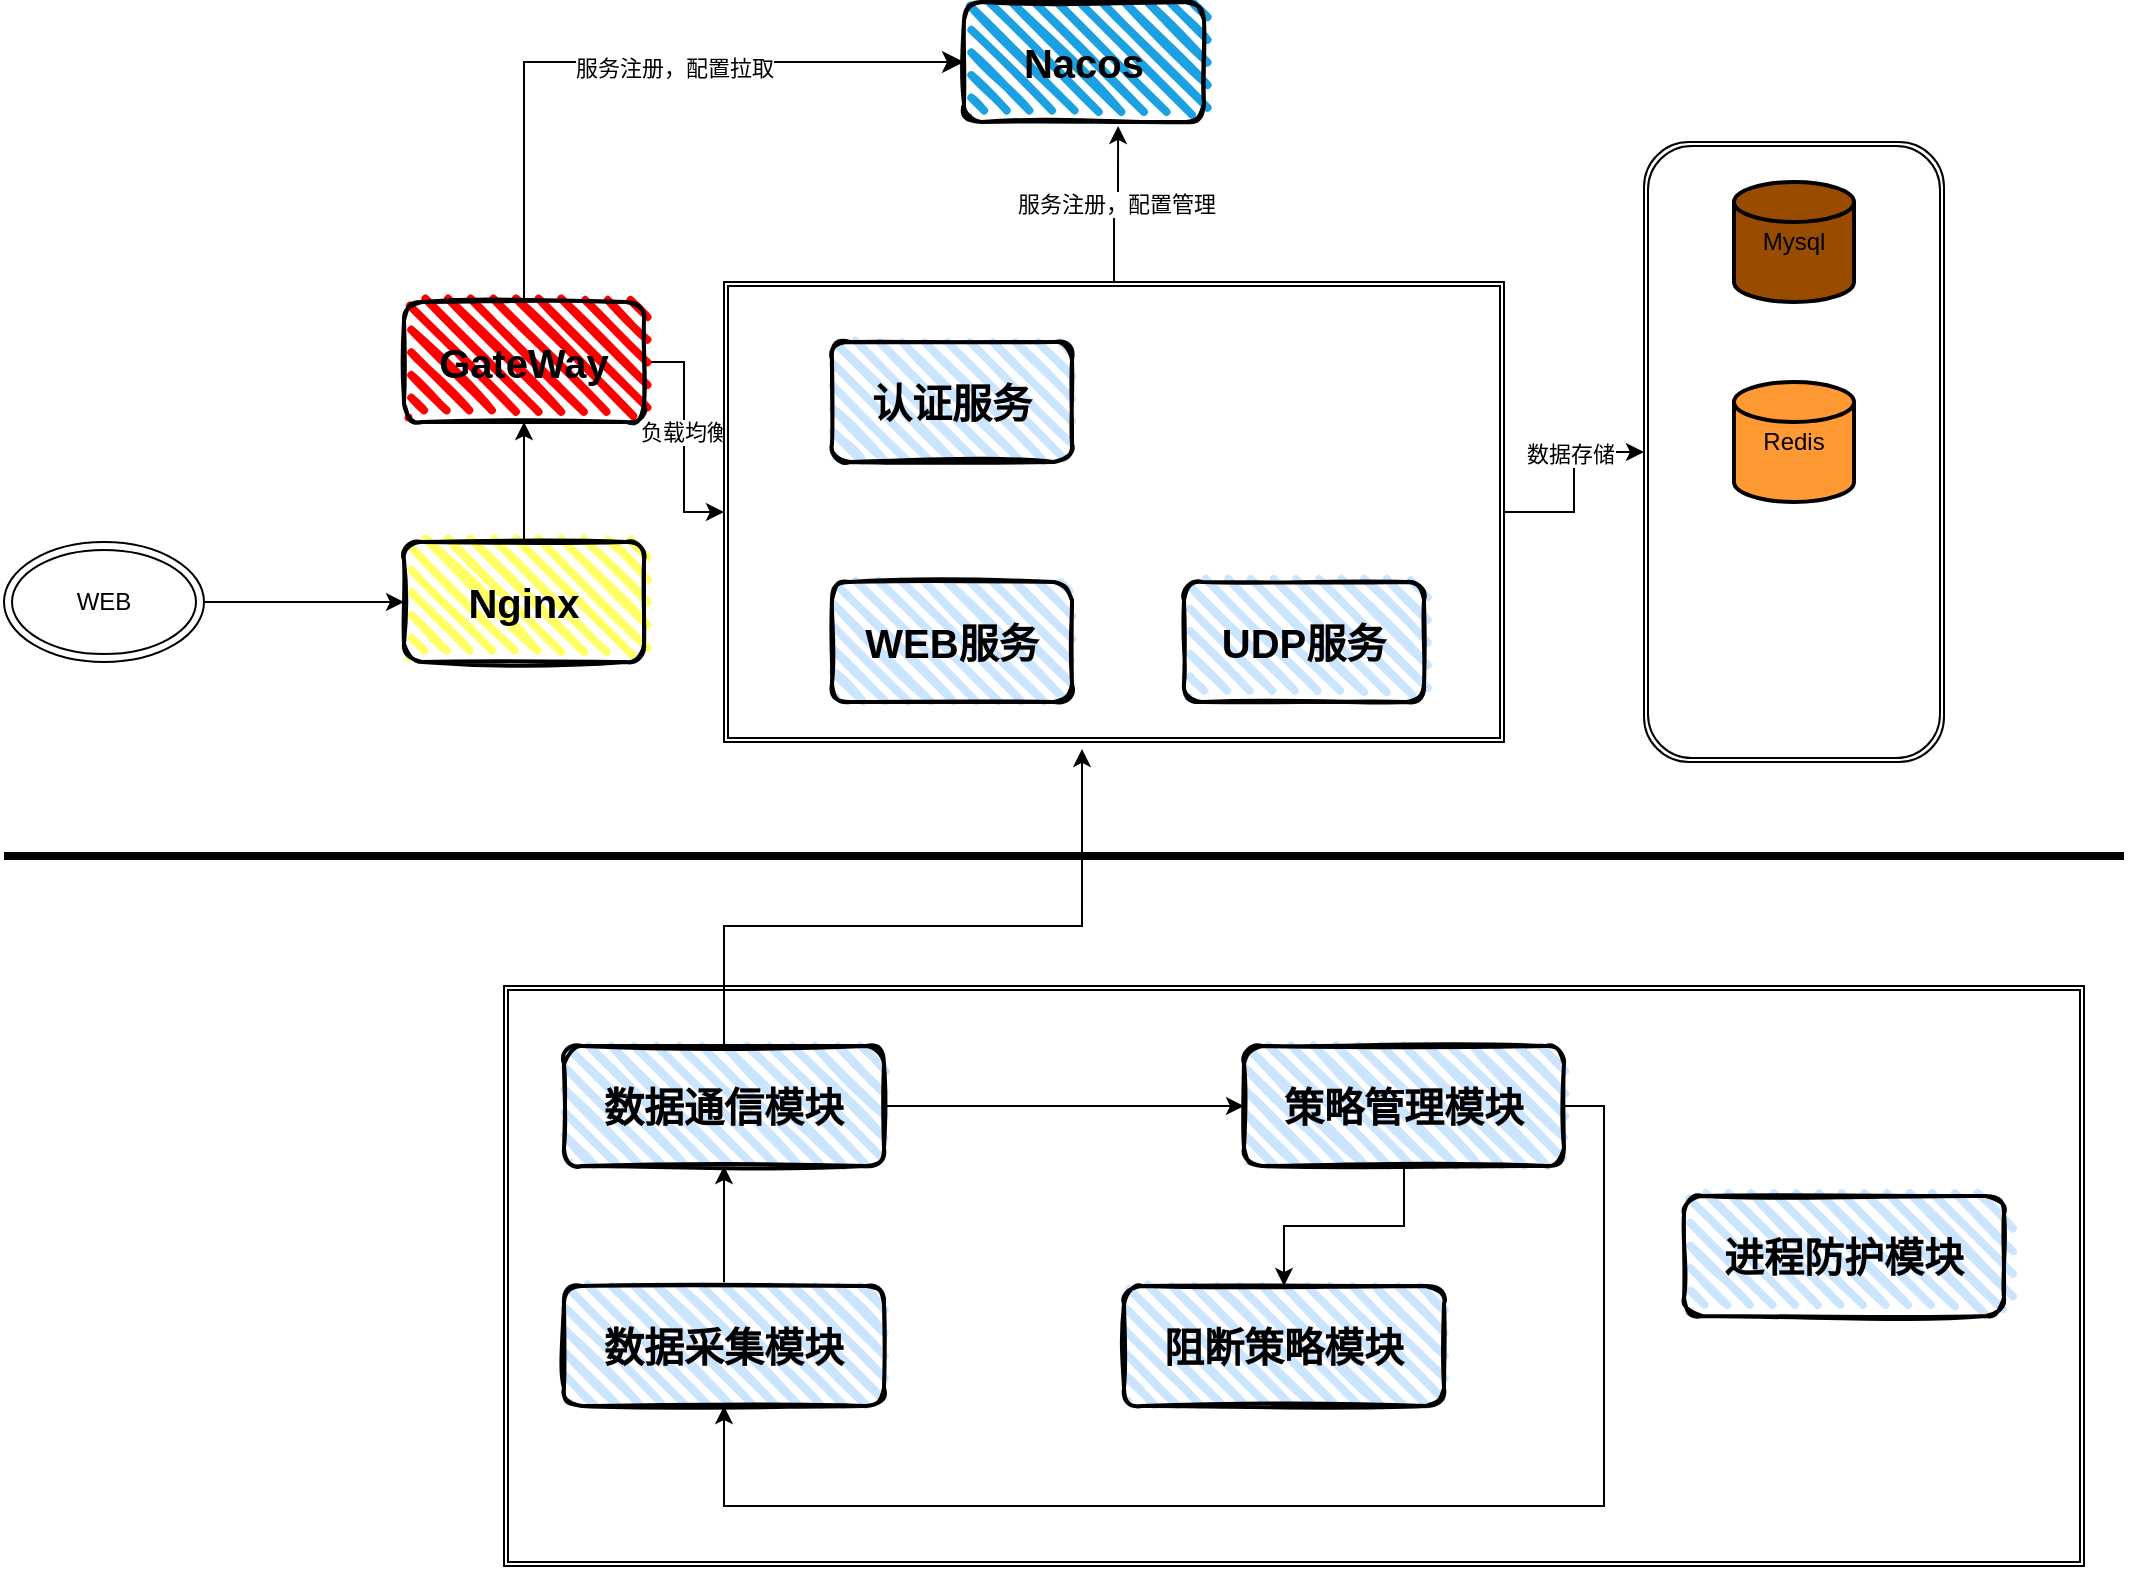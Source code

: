 <mxfile version="22.1.5" type="github" pages="2">
  <diagram name="servermanager" id="1PYGeIxA74oQ378EOJbM">
    <mxGraphModel dx="2253" dy="1920" grid="1" gridSize="10" guides="1" tooltips="1" connect="1" arrows="1" fold="1" page="1" pageScale="1" pageWidth="827" pageHeight="1169" math="0" shadow="0">
      <root>
        <mxCell id="0" />
        <mxCell id="1" parent="0" />
        <mxCell id="CSJZNhdlkeYWHEngXMV1-1" value="" style="line;strokeWidth=4;html=1;perimeter=backbonePerimeter;points=[];outlineConnect=0;" parent="1" vertex="1">
          <mxGeometry y="380" width="1060" height="10" as="geometry" />
        </mxCell>
        <mxCell id="CSJZNhdlkeYWHEngXMV1-3" value="&lt;font style=&quot;font-size: 20px;&quot;&gt;&lt;b&gt;Nacos&lt;/b&gt;&lt;/font&gt;" style="rounded=1;whiteSpace=wrap;html=1;strokeWidth=2;fillWeight=4;hachureGap=8;hachureAngle=45;fillColor=#1ba1e2;sketch=1;" parent="1" vertex="1">
          <mxGeometry x="480" y="-42" width="120" height="60" as="geometry" />
        </mxCell>
        <mxCell id="CSJZNhdlkeYWHEngXMV1-19" style="edgeStyle=orthogonalEdgeStyle;rounded=0;orthogonalLoop=1;jettySize=auto;html=1;exitX=1;exitY=0.5;exitDx=0;exitDy=0;" parent="1" source="CSJZNhdlkeYWHEngXMV1-4" target="CSJZNhdlkeYWHEngXMV1-12" edge="1">
          <mxGeometry relative="1" as="geometry" />
        </mxCell>
        <mxCell id="CSJZNhdlkeYWHEngXMV1-20" value="负载均衡" style="edgeLabel;html=1;align=center;verticalAlign=middle;resizable=0;points=[];" parent="CSJZNhdlkeYWHEngXMV1-19" vertex="1" connectable="0">
          <mxGeometry x="-0.043" relative="1" as="geometry">
            <mxPoint as="offset" />
          </mxGeometry>
        </mxCell>
        <mxCell id="CSJZNhdlkeYWHEngXMV1-4" value="&lt;font style=&quot;font-size: 20px;&quot;&gt;&lt;b&gt;GateWay&lt;/b&gt;&lt;/font&gt;" style="rounded=1;whiteSpace=wrap;html=1;strokeWidth=2;fillWeight=4;hachureGap=8;hachureAngle=45;fillColor=#FF0000;sketch=1;" parent="1" vertex="1">
          <mxGeometry x="200" y="108" width="120" height="60" as="geometry" />
        </mxCell>
        <mxCell id="CSJZNhdlkeYWHEngXMV1-8" style="edgeStyle=orthogonalEdgeStyle;rounded=0;orthogonalLoop=1;jettySize=auto;html=1;exitX=0.5;exitY=0;exitDx=0;exitDy=0;entryX=0.5;entryY=1;entryDx=0;entryDy=0;" parent="1" source="CSJZNhdlkeYWHEngXMV1-5" target="CSJZNhdlkeYWHEngXMV1-4" edge="1">
          <mxGeometry relative="1" as="geometry" />
        </mxCell>
        <mxCell id="CSJZNhdlkeYWHEngXMV1-5" value="&lt;font style=&quot;font-size: 20px;&quot;&gt;&lt;b&gt;Nginx&lt;/b&gt;&lt;/font&gt;" style="rounded=1;whiteSpace=wrap;html=1;strokeWidth=2;fillWeight=4;hachureGap=8;hachureAngle=45;fillColor=#FFFF66;sketch=1;" parent="1" vertex="1">
          <mxGeometry x="200" y="228" width="120" height="60" as="geometry" />
        </mxCell>
        <mxCell id="CSJZNhdlkeYWHEngXMV1-10" style="edgeStyle=orthogonalEdgeStyle;rounded=0;orthogonalLoop=1;jettySize=auto;html=1;entryX=0;entryY=0.5;entryDx=0;entryDy=0;" parent="1" source="CSJZNhdlkeYWHEngXMV1-9" target="CSJZNhdlkeYWHEngXMV1-5" edge="1">
          <mxGeometry relative="1" as="geometry" />
        </mxCell>
        <mxCell id="CSJZNhdlkeYWHEngXMV1-9" value="WEB" style="ellipse;shape=doubleEllipse;whiteSpace=wrap;html=1;" parent="1" vertex="1">
          <mxGeometry y="228" width="100" height="60" as="geometry" />
        </mxCell>
        <mxCell id="CSJZNhdlkeYWHEngXMV1-11" value="" style="edgeStyle=segmentEdgeStyle;endArrow=classic;html=1;curved=0;rounded=0;endSize=8;startSize=8;entryX=0;entryY=0.5;entryDx=0;entryDy=0;exitX=0.5;exitY=0;exitDx=0;exitDy=0;" parent="1" source="CSJZNhdlkeYWHEngXMV1-4" target="CSJZNhdlkeYWHEngXMV1-3" edge="1">
          <mxGeometry width="50" height="50" relative="1" as="geometry">
            <mxPoint x="390" y="198" as="sourcePoint" />
            <mxPoint x="440" y="148" as="targetPoint" />
            <Array as="points">
              <mxPoint x="260" y="-12" />
            </Array>
          </mxGeometry>
        </mxCell>
        <mxCell id="CSJZNhdlkeYWHEngXMV1-18" value="服务注册，配置拉取" style="edgeLabel;html=1;align=center;verticalAlign=middle;resizable=0;points=[];" parent="CSJZNhdlkeYWHEngXMV1-11" vertex="1" connectable="0">
          <mxGeometry x="0.147" y="-3" relative="1" as="geometry">
            <mxPoint as="offset" />
          </mxGeometry>
        </mxCell>
        <mxCell id="CSJZNhdlkeYWHEngXMV1-26" style="edgeStyle=orthogonalEdgeStyle;rounded=0;orthogonalLoop=1;jettySize=auto;html=1;exitX=1;exitY=0.5;exitDx=0;exitDy=0;entryX=0;entryY=0.5;entryDx=0;entryDy=0;" parent="1" source="CSJZNhdlkeYWHEngXMV1-12" target="CSJZNhdlkeYWHEngXMV1-22" edge="1">
          <mxGeometry relative="1" as="geometry" />
        </mxCell>
        <mxCell id="CSJZNhdlkeYWHEngXMV1-27" value="数据存储" style="edgeLabel;html=1;align=center;verticalAlign=middle;resizable=0;points=[];" parent="CSJZNhdlkeYWHEngXMV1-26" vertex="1" connectable="0">
          <mxGeometry x="0.28" y="2" relative="1" as="geometry">
            <mxPoint as="offset" />
          </mxGeometry>
        </mxCell>
        <mxCell id="CSJZNhdlkeYWHEngXMV1-12" value="" style="shape=ext;double=1;rounded=0;whiteSpace=wrap;html=1;" parent="1" vertex="1">
          <mxGeometry x="360" y="98" width="390" height="230" as="geometry" />
        </mxCell>
        <mxCell id="CSJZNhdlkeYWHEngXMV1-13" value="&lt;font style=&quot;font-size: 20px;&quot;&gt;&lt;b&gt;认证服务&lt;/b&gt;&lt;/font&gt;" style="rounded=1;whiteSpace=wrap;html=1;strokeWidth=2;fillWeight=4;hachureGap=8;hachureAngle=45;fillColor=#CCE5FF;sketch=1;" parent="1" vertex="1">
          <mxGeometry x="414" y="128" width="120" height="60" as="geometry" />
        </mxCell>
        <mxCell id="CSJZNhdlkeYWHEngXMV1-14" value="&lt;font style=&quot;font-size: 20px;&quot;&gt;&lt;b&gt;WEB服务&lt;/b&gt;&lt;/font&gt;" style="rounded=1;whiteSpace=wrap;html=1;strokeWidth=2;fillWeight=4;hachureGap=8;hachureAngle=45;fillColor=#CCE5FF;sketch=1;" parent="1" vertex="1">
          <mxGeometry x="414" y="248" width="120" height="60" as="geometry" />
        </mxCell>
        <mxCell id="CSJZNhdlkeYWHEngXMV1-16" style="edgeStyle=orthogonalEdgeStyle;rounded=0;orthogonalLoop=1;jettySize=auto;html=1;exitX=0.5;exitY=0;exitDx=0;exitDy=0;entryX=0.642;entryY=1.033;entryDx=0;entryDy=0;entryPerimeter=0;" parent="1" source="CSJZNhdlkeYWHEngXMV1-12" target="CSJZNhdlkeYWHEngXMV1-3" edge="1">
          <mxGeometry relative="1" as="geometry" />
        </mxCell>
        <mxCell id="CSJZNhdlkeYWHEngXMV1-17" value="服务注册，配置管理" style="edgeLabel;html=1;align=center;verticalAlign=middle;resizable=0;points=[];" parent="CSJZNhdlkeYWHEngXMV1-16" vertex="1" connectable="0">
          <mxGeometry x="0.023" y="-1" relative="1" as="geometry">
            <mxPoint as="offset" />
          </mxGeometry>
        </mxCell>
        <mxCell id="CSJZNhdlkeYWHEngXMV1-21" value="&lt;font style=&quot;font-size: 20px;&quot;&gt;&lt;b&gt;UDP服务&lt;/b&gt;&lt;/font&gt;" style="rounded=1;whiteSpace=wrap;html=1;strokeWidth=2;fillWeight=4;hachureGap=8;hachureAngle=45;fillColor=#CCE5FF;sketch=1;" parent="1" vertex="1">
          <mxGeometry x="590" y="248" width="120" height="60" as="geometry" />
        </mxCell>
        <mxCell id="CSJZNhdlkeYWHEngXMV1-22" value="" style="shape=ext;double=1;rounded=1;whiteSpace=wrap;html=1;" parent="1" vertex="1">
          <mxGeometry x="820" y="28" width="150" height="310" as="geometry" />
        </mxCell>
        <mxCell id="CSJZNhdlkeYWHEngXMV1-23" value="Mysql" style="strokeWidth=2;html=1;shape=mxgraph.flowchart.database;whiteSpace=wrap;fillColor=#994C00;" parent="1" vertex="1">
          <mxGeometry x="865" y="48" width="60" height="60" as="geometry" />
        </mxCell>
        <mxCell id="CSJZNhdlkeYWHEngXMV1-24" value="Redis" style="strokeWidth=2;html=1;shape=mxgraph.flowchart.database;whiteSpace=wrap;fillColor=#FF9933;" parent="1" vertex="1">
          <mxGeometry x="865" y="148" width="60" height="60" as="geometry" />
        </mxCell>
        <mxCell id="CSJZNhdlkeYWHEngXMV1-29" value="" style="shape=ext;double=1;rounded=0;whiteSpace=wrap;html=1;" parent="1" vertex="1">
          <mxGeometry x="250" y="450" width="790" height="290" as="geometry" />
        </mxCell>
        <mxCell id="CSJZNhdlkeYWHEngXMV1-36" style="edgeStyle=orthogonalEdgeStyle;rounded=0;orthogonalLoop=1;jettySize=auto;html=1;exitX=1;exitY=0.5;exitDx=0;exitDy=0;" parent="1" source="CSJZNhdlkeYWHEngXMV1-31" target="CSJZNhdlkeYWHEngXMV1-34" edge="1">
          <mxGeometry relative="1" as="geometry" />
        </mxCell>
        <mxCell id="CSJZNhdlkeYWHEngXMV1-31" value="&lt;font style=&quot;font-size: 20px;&quot;&gt;&lt;b&gt;数据通信模块&lt;/b&gt;&lt;/font&gt;" style="rounded=1;whiteSpace=wrap;html=1;strokeWidth=2;fillWeight=4;hachureGap=8;hachureAngle=45;fillColor=#CCE5FF;sketch=1;" parent="1" vertex="1">
          <mxGeometry x="280" y="480" width="160" height="60" as="geometry" />
        </mxCell>
        <mxCell id="CSJZNhdlkeYWHEngXMV1-43" style="edgeStyle=orthogonalEdgeStyle;rounded=0;orthogonalLoop=1;jettySize=auto;html=1;entryX=0.5;entryY=1;entryDx=0;entryDy=0;" parent="1" source="CSJZNhdlkeYWHEngXMV1-32" target="CSJZNhdlkeYWHEngXMV1-31" edge="1">
          <mxGeometry relative="1" as="geometry" />
        </mxCell>
        <mxCell id="CSJZNhdlkeYWHEngXMV1-32" value="&lt;font style=&quot;font-size: 20px;&quot;&gt;&lt;b&gt;数据采集模块&lt;/b&gt;&lt;/font&gt;" style="rounded=1;whiteSpace=wrap;html=1;strokeWidth=2;fillWeight=4;hachureGap=8;hachureAngle=45;fillColor=#CCE5FF;sketch=1;" parent="1" vertex="1">
          <mxGeometry x="280" y="600" width="160" height="60" as="geometry" />
        </mxCell>
        <mxCell id="CSJZNhdlkeYWHEngXMV1-33" value="&lt;font style=&quot;font-size: 20px;&quot;&gt;&lt;b&gt;阻断策略模块&lt;/b&gt;&lt;/font&gt;" style="rounded=1;whiteSpace=wrap;html=1;strokeWidth=2;fillWeight=4;hachureGap=8;hachureAngle=45;fillColor=#CCE5FF;sketch=1;" parent="1" vertex="1">
          <mxGeometry x="560" y="600" width="160" height="60" as="geometry" />
        </mxCell>
        <mxCell id="CSJZNhdlkeYWHEngXMV1-40" style="edgeStyle=orthogonalEdgeStyle;rounded=0;orthogonalLoop=1;jettySize=auto;html=1;" parent="1" source="CSJZNhdlkeYWHEngXMV1-34" target="CSJZNhdlkeYWHEngXMV1-32" edge="1">
          <mxGeometry relative="1" as="geometry">
            <Array as="points">
              <mxPoint x="800" y="510" />
              <mxPoint x="800" y="710" />
              <mxPoint x="360" y="710" />
            </Array>
          </mxGeometry>
        </mxCell>
        <mxCell id="CSJZNhdlkeYWHEngXMV1-41" style="edgeStyle=orthogonalEdgeStyle;rounded=0;orthogonalLoop=1;jettySize=auto;html=1;" parent="1" source="CSJZNhdlkeYWHEngXMV1-34" target="CSJZNhdlkeYWHEngXMV1-33" edge="1">
          <mxGeometry relative="1" as="geometry" />
        </mxCell>
        <mxCell id="CSJZNhdlkeYWHEngXMV1-34" value="&lt;font style=&quot;font-size: 20px;&quot;&gt;&lt;b&gt;策略管理模块&lt;/b&gt;&lt;/font&gt;" style="rounded=1;whiteSpace=wrap;html=1;strokeWidth=2;fillWeight=4;hachureGap=8;hachureAngle=45;fillColor=#CCE5FF;sketch=1;" parent="1" vertex="1">
          <mxGeometry x="620" y="480" width="160" height="60" as="geometry" />
        </mxCell>
        <mxCell id="CSJZNhdlkeYWHEngXMV1-35" style="edgeStyle=orthogonalEdgeStyle;rounded=0;orthogonalLoop=1;jettySize=auto;html=1;entryX=0.459;entryY=1.015;entryDx=0;entryDy=0;entryPerimeter=0;" parent="1" source="CSJZNhdlkeYWHEngXMV1-31" target="CSJZNhdlkeYWHEngXMV1-12" edge="1">
          <mxGeometry relative="1" as="geometry">
            <Array as="points">
              <mxPoint x="360" y="420" />
              <mxPoint x="539" y="420" />
            </Array>
          </mxGeometry>
        </mxCell>
        <mxCell id="CSJZNhdlkeYWHEngXMV1-38" value="&lt;font style=&quot;font-size: 20px;&quot;&gt;&lt;b&gt;进程防护模块&lt;/b&gt;&lt;/font&gt;" style="rounded=1;whiteSpace=wrap;html=1;strokeWidth=2;fillWeight=4;hachureGap=8;hachureAngle=45;fillColor=#CCE5FF;sketch=1;" parent="1" vertex="1">
          <mxGeometry x="840" y="555" width="160" height="60" as="geometry" />
        </mxCell>
      </root>
    </mxGraphModel>
  </diagram>
  <diagram id="IbFVT262c5bF1gaME0Jv" name="sales-ai-platform">
    <mxGraphModel dx="1426" dy="1920" grid="1" gridSize="10" guides="1" tooltips="1" connect="1" arrows="1" fold="1" page="1" pageScale="1" pageWidth="827" pageHeight="1169" math="0" shadow="0">
      <root>
        <mxCell id="0" />
        <mxCell id="1" parent="0" />
        <mxCell id="2zUQig4dvbc7xnsySpAz-34" style="edgeStyle=orthogonalEdgeStyle;rounded=0;orthogonalLoop=1;jettySize=auto;html=1;entryX=0.5;entryY=1;entryDx=0;entryDy=0;fontFamily=Helvetica;fontSize=12;fontColor=default;shape=flexArrow;" parent="1" source="2zUQig4dvbc7xnsySpAz-13" target="2zUQig4dvbc7xnsySpAz-30" edge="1">
          <mxGeometry relative="1" as="geometry" />
        </mxCell>
        <mxCell id="2zUQig4dvbc7xnsySpAz-38" style="rounded=0;orthogonalLoop=1;jettySize=auto;html=1;exitX=0.5;exitY=1;exitDx=0;exitDy=0;entryX=1;entryY=0.5;entryDx=0;entryDy=0;fontFamily=Helvetica;fontSize=12;fontColor=default;" parent="1" source="2zUQig4dvbc7xnsySpAz-13" target="2zUQig4dvbc7xnsySpAz-35" edge="1">
          <mxGeometry relative="1" as="geometry" />
        </mxCell>
        <mxCell id="2zUQig4dvbc7xnsySpAz-39" value="log" style="edgeLabel;html=1;align=center;verticalAlign=middle;resizable=0;points=[];fontSize=12;fontFamily=Helvetica;fontColor=default;" parent="2zUQig4dvbc7xnsySpAz-38" vertex="1" connectable="0">
          <mxGeometry x="0.059" y="5" relative="1" as="geometry">
            <mxPoint as="offset" />
          </mxGeometry>
        </mxCell>
        <mxCell id="2zUQig4dvbc7xnsySpAz-49" style="edgeStyle=orthogonalEdgeStyle;rounded=0;orthogonalLoop=1;jettySize=auto;html=1;exitX=1;exitY=0.5;exitDx=0;exitDy=0;fontFamily=Helvetica;fontSize=12;fontColor=default;" parent="1" source="2zUQig4dvbc7xnsySpAz-13" target="2zUQig4dvbc7xnsySpAz-48" edge="1">
          <mxGeometry relative="1" as="geometry">
            <Array as="points">
              <mxPoint x="1010" y="400" />
            </Array>
          </mxGeometry>
        </mxCell>
        <mxCell id="2zUQig4dvbc7xnsySpAz-58" style="edgeStyle=orthogonalEdgeStyle;rounded=0;orthogonalLoop=1;jettySize=auto;html=1;exitX=1;exitY=0.25;exitDx=0;exitDy=0;entryX=0;entryY=0.5;entryDx=0;entryDy=0;fontFamily=Helvetica;fontSize=12;fontColor=default;" parent="1" source="2zUQig4dvbc7xnsySpAz-13" target="2zUQig4dvbc7xnsySpAz-51" edge="1">
          <mxGeometry relative="1" as="geometry">
            <Array as="points">
              <mxPoint x="1010" y="220" />
            </Array>
          </mxGeometry>
        </mxCell>
        <mxCell id="2zUQig4dvbc7xnsySpAz-13" value="" style="rounded=1;whiteSpace=wrap;html=1;strokeWidth=2;fillWeight=4;hachureGap=8;hachureAngle=45;fillColor=#1ba1e2;sketch=1;" parent="1" vertex="1">
          <mxGeometry x="570" y="140" width="440" height="300" as="geometry" />
        </mxCell>
        <mxCell id="2zUQig4dvbc7xnsySpAz-4" style="edgeStyle=orthogonalEdgeStyle;rounded=0;orthogonalLoop=1;jettySize=auto;html=1;exitX=1;exitY=0.5;exitDx=0;exitDy=0;entryX=0;entryY=0.5;entryDx=0;entryDy=0;" parent="1" source="2zUQig4dvbc7xnsySpAz-2" target="2zUQig4dvbc7xnsySpAz-3" edge="1">
          <mxGeometry relative="1" as="geometry" />
        </mxCell>
        <mxCell id="2zUQig4dvbc7xnsySpAz-2" value="web" style="ellipse;shape=doubleEllipse;whiteSpace=wrap;html=1;" parent="1" vertex="1">
          <mxGeometry x="21" y="259" width="100" height="60" as="geometry" />
        </mxCell>
        <mxCell id="2zUQig4dvbc7xnsySpAz-9" style="edgeStyle=orthogonalEdgeStyle;rounded=0;orthogonalLoop=1;jettySize=auto;html=1;entryX=0;entryY=0.5;entryDx=0;entryDy=0;" parent="1" source="2zUQig4dvbc7xnsySpAz-3" target="2zUQig4dvbc7xnsySpAz-8" edge="1">
          <mxGeometry relative="1" as="geometry" />
        </mxCell>
        <mxCell id="2zUQig4dvbc7xnsySpAz-3" value="web application firewall" style="rounded=1;whiteSpace=wrap;html=1;strokeWidth=2;fillWeight=4;hachureGap=8;hachureAngle=45;fillColor=#E6E6E6;sketch=1;" parent="1" vertex="1">
          <mxGeometry x="191" y="259" width="120" height="60" as="geometry" />
        </mxCell>
        <mxCell id="2zUQig4dvbc7xnsySpAz-6" style="edgeStyle=orthogonalEdgeStyle;rounded=0;orthogonalLoop=1;jettySize=auto;html=1;exitX=1;exitY=0.5;exitDx=0;exitDy=0;" parent="1" source="2zUQig4dvbc7xnsySpAz-5" target="2zUQig4dvbc7xnsySpAz-3" edge="1">
          <mxGeometry relative="1" as="geometry" />
        </mxCell>
        <mxCell id="2zUQig4dvbc7xnsySpAz-5" value="win client" style="ellipse;shape=doubleEllipse;whiteSpace=wrap;html=1;" parent="1" vertex="1">
          <mxGeometry x="21" y="349" width="100" height="60" as="geometry" />
        </mxCell>
        <mxCell id="2zUQig4dvbc7xnsySpAz-16" style="edgeStyle=orthogonalEdgeStyle;rounded=0;orthogonalLoop=1;jettySize=auto;html=1;exitX=1;exitY=0.5;exitDx=0;exitDy=0;entryX=0;entryY=0.5;entryDx=0;entryDy=0;fontFamily=Helvetica;fontSize=12;fontColor=default;" parent="1" source="2zUQig4dvbc7xnsySpAz-8" target="2zUQig4dvbc7xnsySpAz-14" edge="1">
          <mxGeometry relative="1" as="geometry" />
        </mxCell>
        <mxCell id="2zUQig4dvbc7xnsySpAz-36" style="edgeStyle=orthogonalEdgeStyle;rounded=0;orthogonalLoop=1;jettySize=auto;html=1;fontFamily=Helvetica;fontSize=12;fontColor=default;" parent="1" source="2zUQig4dvbc7xnsySpAz-8" target="2zUQig4dvbc7xnsySpAz-35" edge="1">
          <mxGeometry relative="1" as="geometry" />
        </mxCell>
        <mxCell id="2zUQig4dvbc7xnsySpAz-37" value="log" style="edgeLabel;html=1;align=center;verticalAlign=middle;resizable=0;points=[];fontSize=12;fontFamily=Helvetica;fontColor=default;" parent="2zUQig4dvbc7xnsySpAz-36" vertex="1" connectable="0">
          <mxGeometry x="-0.16" y="4" relative="1" as="geometry">
            <mxPoint as="offset" />
          </mxGeometry>
        </mxCell>
        <mxCell id="2zUQig4dvbc7xnsySpAz-61" style="edgeStyle=orthogonalEdgeStyle;rounded=0;orthogonalLoop=1;jettySize=auto;html=1;fontFamily=Helvetica;fontSize=12;fontColor=default;" parent="1" source="2zUQig4dvbc7xnsySpAz-8" target="2zUQig4dvbc7xnsySpAz-10" edge="1">
          <mxGeometry relative="1" as="geometry">
            <Array as="points">
              <mxPoint x="540" y="289" />
              <mxPoint x="540" y="200" />
            </Array>
          </mxGeometry>
        </mxCell>
        <mxCell id="2zUQig4dvbc7xnsySpAz-8" value="Nginx网关" style="shape=ext;double=1;rounded=1;whiteSpace=wrap;html=1;" parent="1" vertex="1">
          <mxGeometry x="391" y="259" width="120" height="60" as="geometry" />
        </mxCell>
        <mxCell id="2zUQig4dvbc7xnsySpAz-10" value="vue admin" style="shape=ext;double=1;rounded=1;whiteSpace=wrap;html=1;" parent="1" vertex="1">
          <mxGeometry x="600" y="170" width="120" height="60" as="geometry" />
        </mxCell>
        <mxCell id="2zUQig4dvbc7xnsySpAz-14" value="Java web server" style="shape=ext;double=1;rounded=1;whiteSpace=wrap;html=1;" parent="1" vertex="1">
          <mxGeometry x="600" y="260" width="120" height="60" as="geometry" />
        </mxCell>
        <mxCell id="2zUQig4dvbc7xnsySpAz-21" style="edgeStyle=orthogonalEdgeStyle;rounded=0;orthogonalLoop=1;jettySize=auto;html=1;exitX=1;exitY=0.5;exitDx=0;exitDy=0;entryX=0;entryY=0.5;entryDx=0;entryDy=0;fontFamily=Helvetica;fontSize=12;fontColor=default;" parent="1" source="2zUQig4dvbc7xnsySpAz-15" target="2zUQig4dvbc7xnsySpAz-20" edge="1">
          <mxGeometry relative="1" as="geometry" />
        </mxCell>
        <mxCell id="2zUQig4dvbc7xnsySpAz-15" value="voicecollect api" style="shape=ext;double=1;rounded=1;whiteSpace=wrap;html=1;" parent="1" vertex="1">
          <mxGeometry x="600" y="350" width="120" height="60" as="geometry" />
        </mxCell>
        <mxCell id="2zUQig4dvbc7xnsySpAz-17" style="edgeStyle=orthogonalEdgeStyle;rounded=0;orthogonalLoop=1;jettySize=auto;html=1;entryX=-0.008;entryY=0.65;entryDx=0;entryDy=0;entryPerimeter=0;fontFamily=Helvetica;fontSize=12;fontColor=default;" parent="1" source="2zUQig4dvbc7xnsySpAz-8" target="2zUQig4dvbc7xnsySpAz-15" edge="1">
          <mxGeometry relative="1" as="geometry">
            <Array as="points">
              <mxPoint x="540" y="289" />
              <mxPoint x="540" y="389" />
            </Array>
          </mxGeometry>
        </mxCell>
        <mxCell id="2zUQig4dvbc7xnsySpAz-25" style="edgeStyle=orthogonalEdgeStyle;rounded=0;orthogonalLoop=1;jettySize=auto;html=1;fontFamily=Helvetica;fontSize=12;fontColor=default;" parent="1" source="2zUQig4dvbc7xnsySpAz-20" target="2zUQig4dvbc7xnsySpAz-24" edge="1">
          <mxGeometry relative="1" as="geometry" />
        </mxCell>
        <mxCell id="2zUQig4dvbc7xnsySpAz-20" value="voicecollect rpc" style="shape=ext;double=1;rounded=1;whiteSpace=wrap;html=1;" parent="1" vertex="1">
          <mxGeometry x="820" y="350" width="120" height="60" as="geometry" />
        </mxCell>
        <mxCell id="2zUQig4dvbc7xnsySpAz-24" value="voiceWhisper rpc" style="shape=ext;double=1;rounded=1;whiteSpace=wrap;html=1;" parent="1" vertex="1">
          <mxGeometry x="820" y="210" width="120" height="60" as="geometry" />
        </mxCell>
        <mxCell id="2zUQig4dvbc7xnsySpAz-26" value="voicecollect rpc" style="shape=ext;double=1;rounded=1;whiteSpace=wrap;html=1;" parent="1" vertex="1">
          <mxGeometry x="827" y="340" width="120" height="60" as="geometry" />
        </mxCell>
        <mxCell id="2zUQig4dvbc7xnsySpAz-27" value="voiceWhisper rpc" style="shape=ext;double=1;rounded=1;whiteSpace=wrap;html=1;" parent="1" vertex="1">
          <mxGeometry x="827" y="200" width="120" height="60" as="geometry" />
        </mxCell>
        <mxCell id="2zUQig4dvbc7xnsySpAz-28" value="voicecollect rpc" style="shape=ext;double=1;rounded=1;whiteSpace=wrap;html=1;" parent="1" vertex="1">
          <mxGeometry x="840" y="330" width="120" height="60" as="geometry" />
        </mxCell>
        <mxCell id="2zUQig4dvbc7xnsySpAz-29" value="voiceWhisper rpc" style="shape=ext;double=1;rounded=1;whiteSpace=wrap;html=1;" parent="1" vertex="1">
          <mxGeometry x="840" y="190" width="120" height="60" as="geometry" />
        </mxCell>
        <mxCell id="2zUQig4dvbc7xnsySpAz-30" value="" style="rounded=1;whiteSpace=wrap;html=1;strokeWidth=2;fillWeight=4;hachureGap=8;hachureAngle=45;fillColor=#FF3333;sketch=1;strokeColor=default;align=center;verticalAlign=middle;fontFamily=Helvetica;fontSize=12;fontColor=default;" parent="1" vertex="1">
          <mxGeometry x="580" y="-20" width="420" height="110" as="geometry" />
        </mxCell>
        <mxCell id="2zUQig4dvbc7xnsySpAz-31" value="Doris cluster" style="shape=ext;double=1;rounded=1;whiteSpace=wrap;html=1;" parent="1" vertex="1">
          <mxGeometry x="610" y="5" width="120" height="60" as="geometry" />
        </mxCell>
        <mxCell id="2zUQig4dvbc7xnsySpAz-32" value="Redis cluster" style="shape=ext;double=1;rounded=1;whiteSpace=wrap;html=1;" parent="1" vertex="1">
          <mxGeometry x="840" y="5" width="120" height="60" as="geometry" />
        </mxCell>
        <mxCell id="2zUQig4dvbc7xnsySpAz-44" style="edgeStyle=orthogonalEdgeStyle;rounded=0;orthogonalLoop=1;jettySize=auto;html=1;fontFamily=Helvetica;fontSize=12;fontColor=default;" parent="1" source="2zUQig4dvbc7xnsySpAz-35" target="2zUQig4dvbc7xnsySpAz-40" edge="1">
          <mxGeometry relative="1" as="geometry" />
        </mxCell>
        <mxCell id="2zUQig4dvbc7xnsySpAz-35" value="filebeat" style="shape=ext;double=1;rounded=1;whiteSpace=wrap;html=1;" parent="1" vertex="1">
          <mxGeometry x="390" y="451" width="120" height="60" as="geometry" />
        </mxCell>
        <mxCell id="2zUQig4dvbc7xnsySpAz-45" style="edgeStyle=orthogonalEdgeStyle;rounded=0;orthogonalLoop=1;jettySize=auto;html=1;fontFamily=Helvetica;fontSize=12;fontColor=default;" parent="1" source="2zUQig4dvbc7xnsySpAz-40" edge="1">
          <mxGeometry relative="1" as="geometry">
            <mxPoint x="620" y="601" as="targetPoint" />
          </mxGeometry>
        </mxCell>
        <mxCell id="2zUQig4dvbc7xnsySpAz-40" value="kafka" style="shape=ext;double=1;rounded=1;whiteSpace=wrap;html=1;" parent="1" vertex="1">
          <mxGeometry x="390" y="571" width="120" height="60" as="geometry" />
        </mxCell>
        <mxCell id="2zUQig4dvbc7xnsySpAz-46" style="edgeStyle=orthogonalEdgeStyle;rounded=0;orthogonalLoop=1;jettySize=auto;html=1;entryX=0;entryY=0.5;entryDx=0;entryDy=0;fontFamily=Helvetica;fontSize=12;fontColor=default;" parent="1" source="2zUQig4dvbc7xnsySpAz-41" target="2zUQig4dvbc7xnsySpAz-42" edge="1">
          <mxGeometry relative="1" as="geometry" />
        </mxCell>
        <mxCell id="2zUQig4dvbc7xnsySpAz-55" value="store" style="edgeLabel;html=1;align=center;verticalAlign=middle;resizable=0;points=[];fontSize=12;fontFamily=Helvetica;fontColor=default;" parent="2zUQig4dvbc7xnsySpAz-46" vertex="1" connectable="0">
          <mxGeometry x="0.137" relative="1" as="geometry">
            <mxPoint as="offset" />
          </mxGeometry>
        </mxCell>
        <mxCell id="2zUQig4dvbc7xnsySpAz-41" value="go-stash" style="shape=ext;double=1;rounded=1;whiteSpace=wrap;html=1;" parent="1" vertex="1">
          <mxGeometry x="630" y="571" width="120" height="60" as="geometry" />
        </mxCell>
        <mxCell id="2zUQig4dvbc7xnsySpAz-47" style="edgeStyle=orthogonalEdgeStyle;rounded=0;orthogonalLoop=1;jettySize=auto;html=1;exitX=1;exitY=0.5;exitDx=0;exitDy=0;entryX=0;entryY=0.5;entryDx=0;entryDy=0;fontFamily=Helvetica;fontSize=12;fontColor=default;" parent="1" source="2zUQig4dvbc7xnsySpAz-42" target="2zUQig4dvbc7xnsySpAz-43" edge="1">
          <mxGeometry relative="1" as="geometry" />
        </mxCell>
        <mxCell id="2zUQig4dvbc7xnsySpAz-42" value="ES" style="shape=ext;double=1;rounded=1;whiteSpace=wrap;html=1;" parent="1" vertex="1">
          <mxGeometry x="1100" y="571" width="120" height="60" as="geometry" />
        </mxCell>
        <mxCell id="2zUQig4dvbc7xnsySpAz-43" value="kibana" style="shape=ext;double=1;rounded=1;whiteSpace=wrap;html=1;" parent="1" vertex="1">
          <mxGeometry x="1330" y="571" width="120" height="60" as="geometry" />
        </mxCell>
        <mxCell id="2zUQig4dvbc7xnsySpAz-50" style="edgeStyle=orthogonalEdgeStyle;rounded=0;orthogonalLoop=1;jettySize=auto;html=1;exitX=0.5;exitY=1;exitDx=0;exitDy=0;fontFamily=Helvetica;fontSize=12;fontColor=default;" parent="1" source="2zUQig4dvbc7xnsySpAz-48" target="2zUQig4dvbc7xnsySpAz-42" edge="1">
          <mxGeometry relative="1" as="geometry">
            <Array as="points">
              <mxPoint x="1110" y="560" />
              <mxPoint x="1110" y="560" />
            </Array>
          </mxGeometry>
        </mxCell>
        <mxCell id="2zUQig4dvbc7xnsySpAz-54" value="store" style="edgeLabel;html=1;align=center;verticalAlign=middle;resizable=0;points=[];fontSize=12;fontFamily=Helvetica;fontColor=default;" parent="2zUQig4dvbc7xnsySpAz-50" vertex="1" connectable="0">
          <mxGeometry x="-0.271" relative="1" as="geometry">
            <mxPoint as="offset" />
          </mxGeometry>
        </mxCell>
        <mxCell id="2zUQig4dvbc7xnsySpAz-48" value="jaeger" style="shape=ext;double=1;rounded=1;whiteSpace=wrap;html=1;" parent="1" vertex="1">
          <mxGeometry x="1050" y="370" width="120" height="60" as="geometry" />
        </mxCell>
        <mxCell id="2zUQig4dvbc7xnsySpAz-52" style="edgeStyle=orthogonalEdgeStyle;rounded=0;orthogonalLoop=1;jettySize=auto;html=1;entryX=0.75;entryY=0;entryDx=0;entryDy=0;fontFamily=Helvetica;fontSize=12;fontColor=default;" parent="1" source="2zUQig4dvbc7xnsySpAz-51" target="2zUQig4dvbc7xnsySpAz-42" edge="1">
          <mxGeometry relative="1" as="geometry" />
        </mxCell>
        <mxCell id="2zUQig4dvbc7xnsySpAz-53" value="store" style="edgeLabel;html=1;align=center;verticalAlign=middle;resizable=0;points=[];fontSize=12;fontFamily=Helvetica;fontColor=default;" parent="2zUQig4dvbc7xnsySpAz-52" vertex="1" connectable="0">
          <mxGeometry x="-0.24" y="-2" relative="1" as="geometry">
            <mxPoint as="offset" />
          </mxGeometry>
        </mxCell>
        <mxCell id="2zUQig4dvbc7xnsySpAz-57" style="edgeStyle=orthogonalEdgeStyle;rounded=0;orthogonalLoop=1;jettySize=auto;html=1;exitX=1;exitY=0.5;exitDx=0;exitDy=0;entryX=0;entryY=0.5;entryDx=0;entryDy=0;fontFamily=Helvetica;fontSize=12;fontColor=default;" parent="1" source="2zUQig4dvbc7xnsySpAz-51" target="2zUQig4dvbc7xnsySpAz-56" edge="1">
          <mxGeometry relative="1" as="geometry" />
        </mxCell>
        <mxCell id="2zUQig4dvbc7xnsySpAz-51" value="prometheus" style="shape=ext;double=1;rounded=1;whiteSpace=wrap;html=1;" parent="1" vertex="1">
          <mxGeometry x="1130" y="190" width="120" height="60" as="geometry" />
        </mxCell>
        <mxCell id="2zUQig4dvbc7xnsySpAz-56" value="grafana" style="shape=ext;double=1;rounded=1;whiteSpace=wrap;html=1;" parent="1" vertex="1">
          <mxGeometry x="1330" y="190" width="120" height="60" as="geometry" />
        </mxCell>
      </root>
    </mxGraphModel>
  </diagram>
</mxfile>
